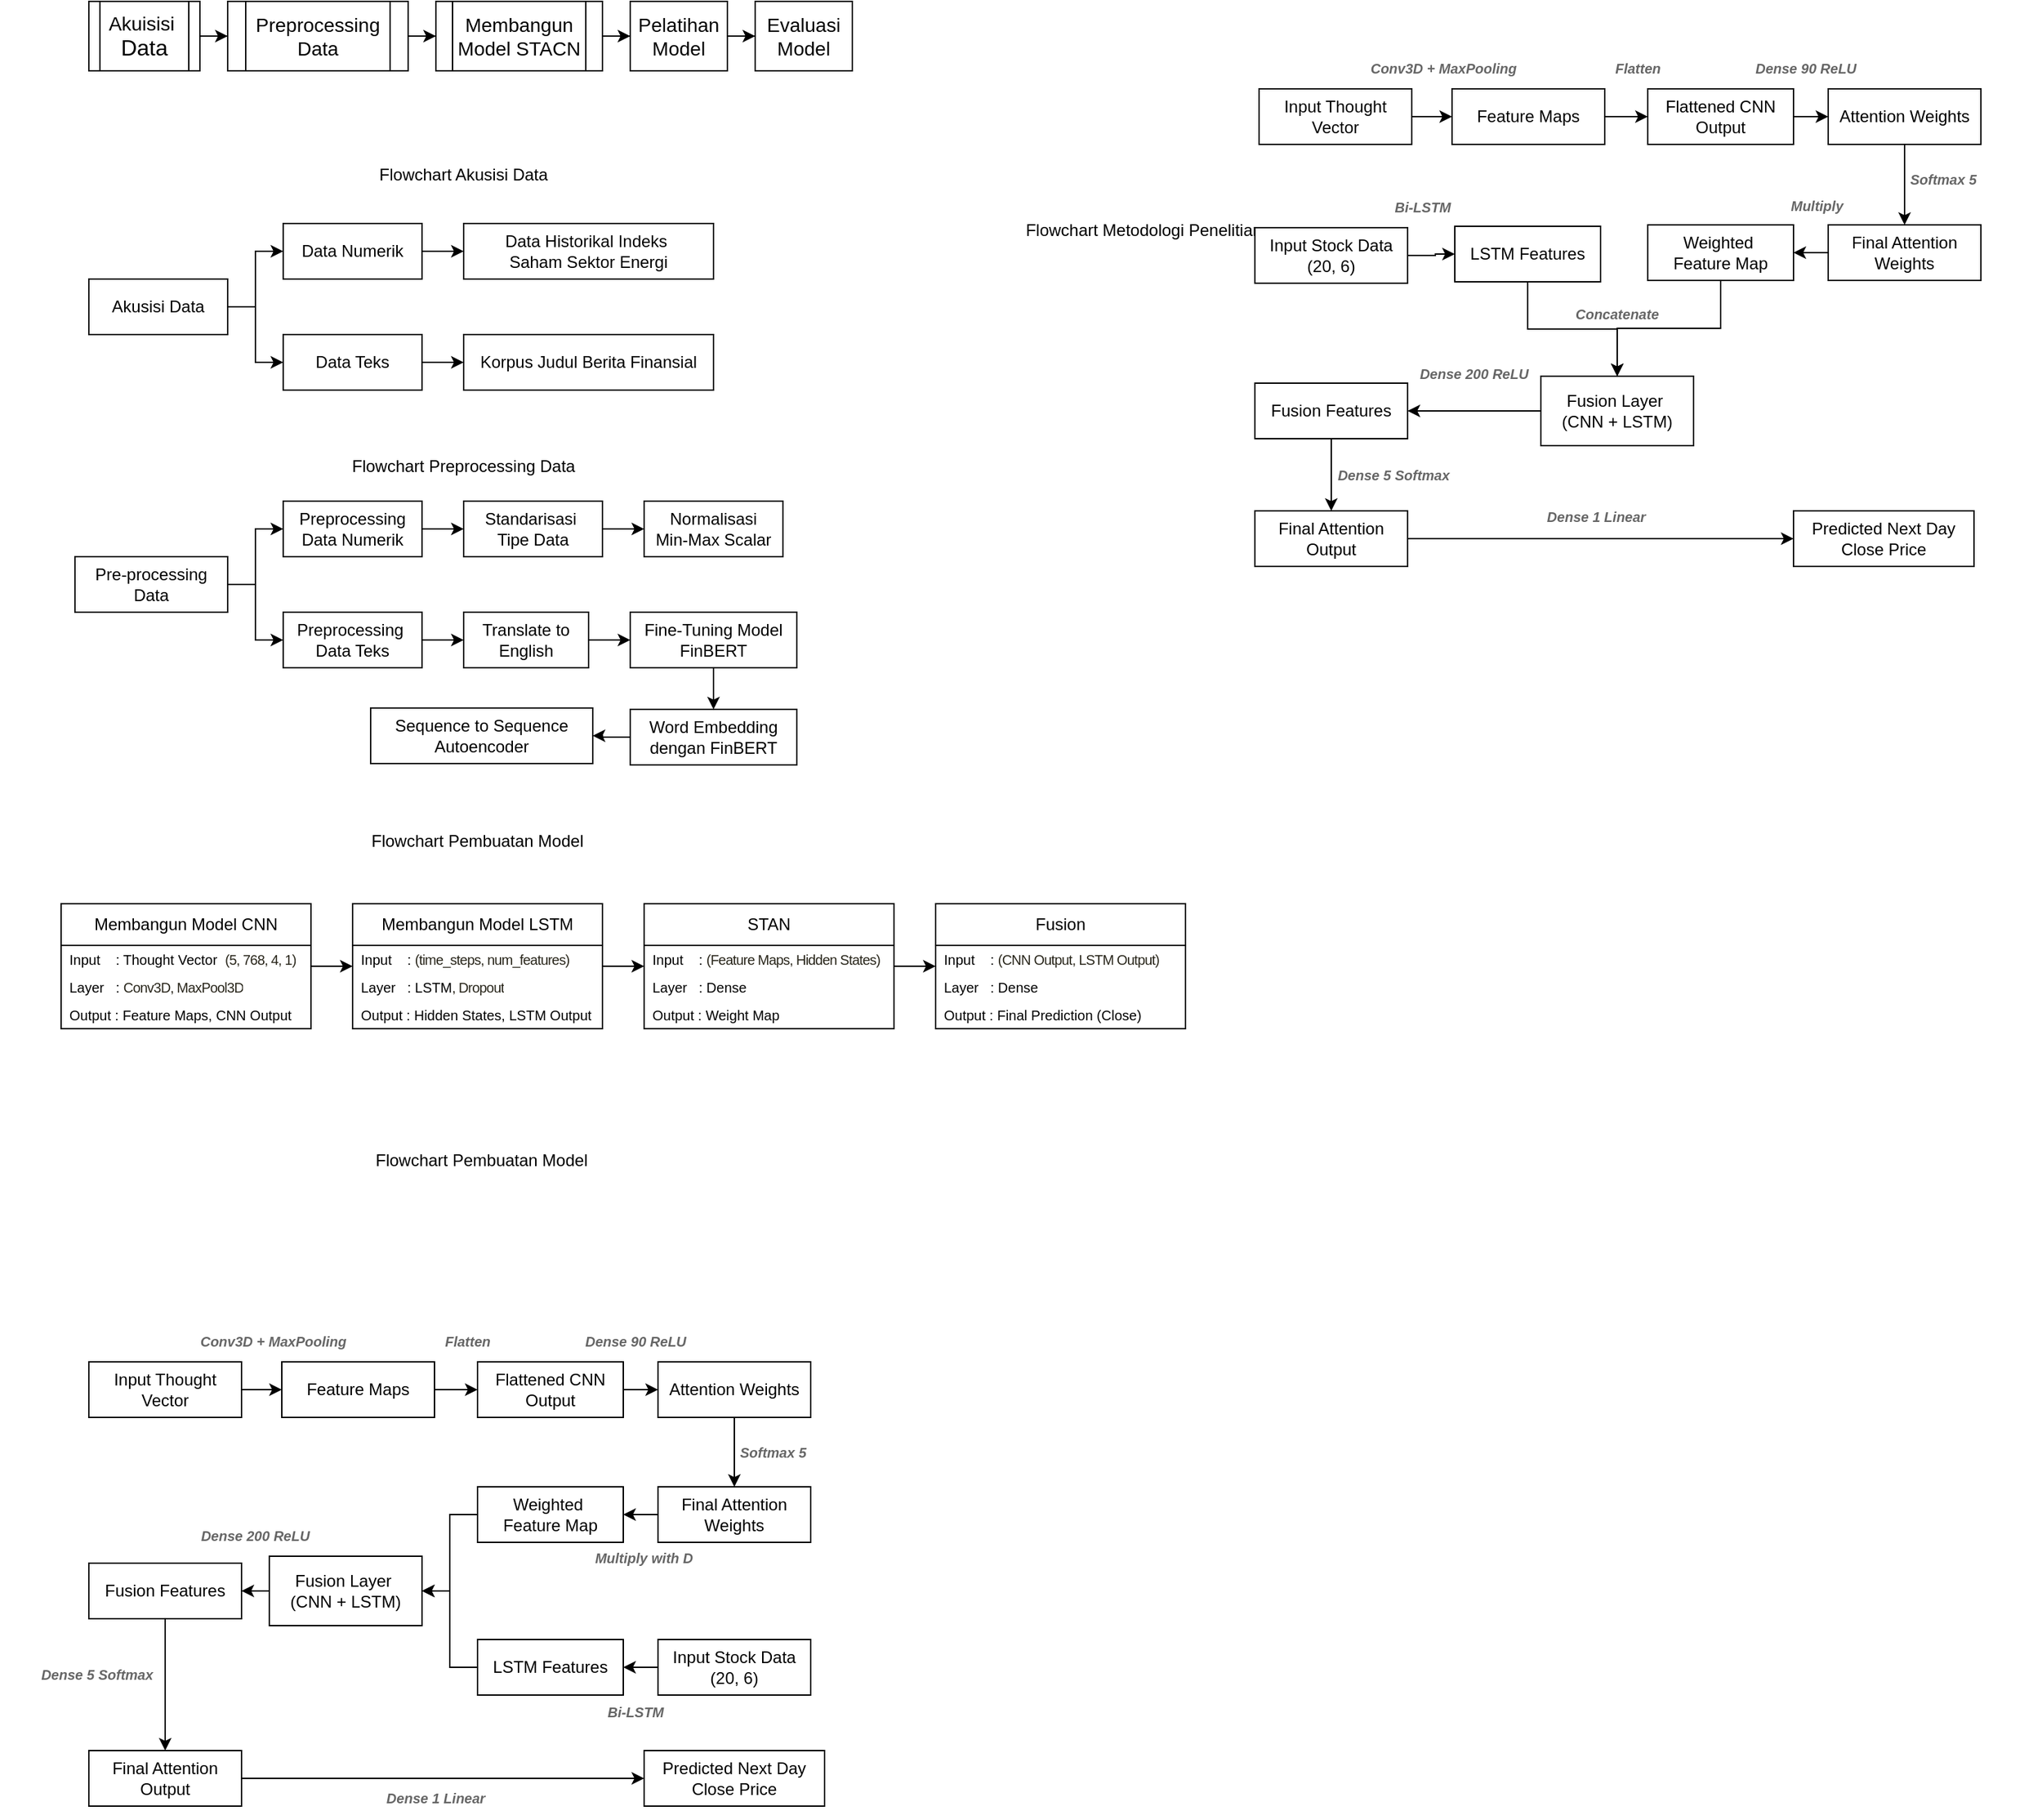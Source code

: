 <mxfile version="26.0.14">
  <diagram id="C5RBs43oDa-KdzZeNtuy" name="Page-1">
    <mxGraphModel dx="2117" dy="565" grid="1" gridSize="10" guides="1" tooltips="1" connect="1" arrows="1" fold="1" page="1" pageScale="1" pageWidth="827" pageHeight="1169" math="0" shadow="0">
      <root>
        <mxCell id="WIyWlLk6GJQsqaUBKTNV-0" />
        <mxCell id="WIyWlLk6GJQsqaUBKTNV-1" parent="WIyWlLk6GJQsqaUBKTNV-0" />
        <mxCell id="HtEW1fYLS7kj6EowUiSw-17" value="" style="edgeStyle=orthogonalEdgeStyle;rounded=0;orthogonalLoop=1;jettySize=auto;html=1;" parent="WIyWlLk6GJQsqaUBKTNV-1" source="HtEW1fYLS7kj6EowUiSw-15" target="HtEW1fYLS7kj6EowUiSw-16" edge="1">
          <mxGeometry relative="1" as="geometry" />
        </mxCell>
        <mxCell id="HtEW1fYLS7kj6EowUiSw-15" value="&lt;font style=&quot;font-size: 14px;&quot;&gt;Akuisisi&amp;nbsp;&lt;/font&gt;&lt;div&gt;&lt;font size=&quot;3&quot;&gt;Data&lt;/font&gt;&lt;/div&gt;" style="shape=process;whiteSpace=wrap;html=1;backgroundOutline=1;" parent="WIyWlLk6GJQsqaUBKTNV-1" vertex="1">
          <mxGeometry x="20" y="40" width="80" height="50" as="geometry" />
        </mxCell>
        <mxCell id="HtEW1fYLS7kj6EowUiSw-19" value="" style="edgeStyle=orthogonalEdgeStyle;rounded=0;orthogonalLoop=1;jettySize=auto;html=1;" parent="WIyWlLk6GJQsqaUBKTNV-1" source="HtEW1fYLS7kj6EowUiSw-16" target="HtEW1fYLS7kj6EowUiSw-18" edge="1">
          <mxGeometry relative="1" as="geometry" />
        </mxCell>
        <mxCell id="HtEW1fYLS7kj6EowUiSw-16" value="&lt;font style=&quot;font-size: 14px;&quot;&gt;Preprocessing Data&lt;/font&gt;" style="shape=process;whiteSpace=wrap;html=1;backgroundOutline=1;" parent="WIyWlLk6GJQsqaUBKTNV-1" vertex="1">
          <mxGeometry x="120" y="40" width="130" height="50" as="geometry" />
        </mxCell>
        <mxCell id="HtEW1fYLS7kj6EowUiSw-21" value="" style="edgeStyle=orthogonalEdgeStyle;rounded=0;orthogonalLoop=1;jettySize=auto;html=1;" parent="WIyWlLk6GJQsqaUBKTNV-1" source="HtEW1fYLS7kj6EowUiSw-18" target="HtEW1fYLS7kj6EowUiSw-20" edge="1">
          <mxGeometry relative="1" as="geometry" />
        </mxCell>
        <mxCell id="HtEW1fYLS7kj6EowUiSw-18" value="&lt;font style=&quot;font-size: 14px;&quot;&gt;Membangun Model STACN&lt;/font&gt;" style="shape=process;whiteSpace=wrap;html=1;backgroundOutline=1;" parent="WIyWlLk6GJQsqaUBKTNV-1" vertex="1">
          <mxGeometry x="270" y="40" width="120" height="50" as="geometry" />
        </mxCell>
        <mxCell id="HtEW1fYLS7kj6EowUiSw-109" value="" style="edgeStyle=orthogonalEdgeStyle;rounded=0;orthogonalLoop=1;jettySize=auto;html=1;" parent="WIyWlLk6GJQsqaUBKTNV-1" source="HtEW1fYLS7kj6EowUiSw-20" target="HtEW1fYLS7kj6EowUiSw-107" edge="1">
          <mxGeometry relative="1" as="geometry" />
        </mxCell>
        <mxCell id="HtEW1fYLS7kj6EowUiSw-20" value="&lt;font style=&quot;font-size: 14px;&quot;&gt;Pelatihan&lt;/font&gt;&lt;div&gt;&lt;font style=&quot;font-size: 14px;&quot;&gt;Model&lt;/font&gt;&lt;/div&gt;" style="whiteSpace=wrap;html=1;" parent="WIyWlLk6GJQsqaUBKTNV-1" vertex="1">
          <mxGeometry x="410" y="40" width="70" height="50" as="geometry" />
        </mxCell>
        <mxCell id="HtEW1fYLS7kj6EowUiSw-24" value="Flowchart Metodologi Penelitian" style="text;html=1;align=center;verticalAlign=middle;whiteSpace=wrap;rounded=0;" parent="WIyWlLk6GJQsqaUBKTNV-1" vertex="1">
          <mxGeometry x="640" y="190" width="280" height="30" as="geometry" />
        </mxCell>
        <mxCell id="HtEW1fYLS7kj6EowUiSw-35" value="Flowchart Akusisi Data" style="text;html=1;align=center;verticalAlign=middle;whiteSpace=wrap;rounded=0;" parent="WIyWlLk6GJQsqaUBKTNV-1" vertex="1">
          <mxGeometry x="150" y="150" width="280" height="30" as="geometry" />
        </mxCell>
        <mxCell id="HtEW1fYLS7kj6EowUiSw-39" style="edgeStyle=orthogonalEdgeStyle;rounded=0;orthogonalLoop=1;jettySize=auto;html=1;entryX=0;entryY=0.5;entryDx=0;entryDy=0;" parent="WIyWlLk6GJQsqaUBKTNV-1" source="HtEW1fYLS7kj6EowUiSw-36" target="HtEW1fYLS7kj6EowUiSw-37" edge="1">
          <mxGeometry relative="1" as="geometry" />
        </mxCell>
        <mxCell id="HtEW1fYLS7kj6EowUiSw-40" style="edgeStyle=orthogonalEdgeStyle;rounded=0;orthogonalLoop=1;jettySize=auto;html=1;" parent="WIyWlLk6GJQsqaUBKTNV-1" source="HtEW1fYLS7kj6EowUiSw-36" target="HtEW1fYLS7kj6EowUiSw-38" edge="1">
          <mxGeometry relative="1" as="geometry" />
        </mxCell>
        <mxCell id="HtEW1fYLS7kj6EowUiSw-36" value="Akusisi Data" style="rounded=0;whiteSpace=wrap;html=1;" parent="WIyWlLk6GJQsqaUBKTNV-1" vertex="1">
          <mxGeometry x="20" y="240" width="100" height="40" as="geometry" />
        </mxCell>
        <mxCell id="HtEW1fYLS7kj6EowUiSw-42" value="" style="edgeStyle=orthogonalEdgeStyle;rounded=0;orthogonalLoop=1;jettySize=auto;html=1;" parent="WIyWlLk6GJQsqaUBKTNV-1" source="HtEW1fYLS7kj6EowUiSw-37" target="HtEW1fYLS7kj6EowUiSw-41" edge="1">
          <mxGeometry relative="1" as="geometry" />
        </mxCell>
        <mxCell id="HtEW1fYLS7kj6EowUiSw-37" value="Data Numerik" style="rounded=0;whiteSpace=wrap;html=1;" parent="WIyWlLk6GJQsqaUBKTNV-1" vertex="1">
          <mxGeometry x="160" y="200" width="100" height="40" as="geometry" />
        </mxCell>
        <mxCell id="HtEW1fYLS7kj6EowUiSw-44" value="" style="edgeStyle=orthogonalEdgeStyle;rounded=0;orthogonalLoop=1;jettySize=auto;html=1;" parent="WIyWlLk6GJQsqaUBKTNV-1" source="HtEW1fYLS7kj6EowUiSw-38" target="HtEW1fYLS7kj6EowUiSw-43" edge="1">
          <mxGeometry relative="1" as="geometry" />
        </mxCell>
        <mxCell id="HtEW1fYLS7kj6EowUiSw-38" value="Data Teks" style="rounded=0;whiteSpace=wrap;html=1;" parent="WIyWlLk6GJQsqaUBKTNV-1" vertex="1">
          <mxGeometry x="160" y="280" width="100" height="40" as="geometry" />
        </mxCell>
        <mxCell id="HtEW1fYLS7kj6EowUiSw-41" value="Data Historikal Indeks&amp;nbsp;&lt;div&gt;Saham Sektor Energi&lt;/div&gt;" style="rounded=0;whiteSpace=wrap;html=1;" parent="WIyWlLk6GJQsqaUBKTNV-1" vertex="1">
          <mxGeometry x="290" y="200" width="180" height="40" as="geometry" />
        </mxCell>
        <mxCell id="HtEW1fYLS7kj6EowUiSw-43" value="Korpus Judul Berita Finansial" style="rounded=0;whiteSpace=wrap;html=1;" parent="WIyWlLk6GJQsqaUBKTNV-1" vertex="1">
          <mxGeometry x="290" y="280" width="180" height="40" as="geometry" />
        </mxCell>
        <mxCell id="HtEW1fYLS7kj6EowUiSw-45" value="Flowchart Preprocessing Data" style="text;html=1;align=center;verticalAlign=middle;whiteSpace=wrap;rounded=0;" parent="WIyWlLk6GJQsqaUBKTNV-1" vertex="1">
          <mxGeometry x="150" y="360" width="280" height="30" as="geometry" />
        </mxCell>
        <mxCell id="HtEW1fYLS7kj6EowUiSw-54" style="edgeStyle=orthogonalEdgeStyle;rounded=0;orthogonalLoop=1;jettySize=auto;html=1;entryX=0;entryY=0.5;entryDx=0;entryDy=0;" parent="WIyWlLk6GJQsqaUBKTNV-1" source="HtEW1fYLS7kj6EowUiSw-56" target="HtEW1fYLS7kj6EowUiSw-58" edge="1">
          <mxGeometry relative="1" as="geometry" />
        </mxCell>
        <mxCell id="HtEW1fYLS7kj6EowUiSw-55" style="edgeStyle=orthogonalEdgeStyle;rounded=0;orthogonalLoop=1;jettySize=auto;html=1;" parent="WIyWlLk6GJQsqaUBKTNV-1" source="HtEW1fYLS7kj6EowUiSw-56" target="HtEW1fYLS7kj6EowUiSw-60" edge="1">
          <mxGeometry relative="1" as="geometry" />
        </mxCell>
        <mxCell id="HtEW1fYLS7kj6EowUiSw-56" value="Pre-processing&lt;div&gt;Data&lt;/div&gt;" style="rounded=0;whiteSpace=wrap;html=1;" parent="WIyWlLk6GJQsqaUBKTNV-1" vertex="1">
          <mxGeometry x="10" y="440" width="110" height="40" as="geometry" />
        </mxCell>
        <mxCell id="HtEW1fYLS7kj6EowUiSw-57" value="" style="edgeStyle=orthogonalEdgeStyle;rounded=0;orthogonalLoop=1;jettySize=auto;html=1;" parent="WIyWlLk6GJQsqaUBKTNV-1" source="HtEW1fYLS7kj6EowUiSw-58" target="HtEW1fYLS7kj6EowUiSw-61" edge="1">
          <mxGeometry relative="1" as="geometry" />
        </mxCell>
        <mxCell id="HtEW1fYLS7kj6EowUiSw-58" value="Preprocessing Data Numerik" style="rounded=0;whiteSpace=wrap;html=1;" parent="WIyWlLk6GJQsqaUBKTNV-1" vertex="1">
          <mxGeometry x="160" y="400" width="100" height="40" as="geometry" />
        </mxCell>
        <mxCell id="HtEW1fYLS7kj6EowUiSw-59" value="" style="edgeStyle=orthogonalEdgeStyle;rounded=0;orthogonalLoop=1;jettySize=auto;html=1;" parent="WIyWlLk6GJQsqaUBKTNV-1" source="HtEW1fYLS7kj6EowUiSw-60" target="HtEW1fYLS7kj6EowUiSw-62" edge="1">
          <mxGeometry relative="1" as="geometry" />
        </mxCell>
        <mxCell id="HtEW1fYLS7kj6EowUiSw-60" value="Preprocessing&amp;nbsp;&lt;div&gt;Data Teks&lt;/div&gt;" style="rounded=0;whiteSpace=wrap;html=1;" parent="WIyWlLk6GJQsqaUBKTNV-1" vertex="1">
          <mxGeometry x="160" y="480" width="100" height="40" as="geometry" />
        </mxCell>
        <mxCell id="HtEW1fYLS7kj6EowUiSw-64" value="" style="edgeStyle=orthogonalEdgeStyle;rounded=0;orthogonalLoop=1;jettySize=auto;html=1;" parent="WIyWlLk6GJQsqaUBKTNV-1" source="HtEW1fYLS7kj6EowUiSw-61" target="HtEW1fYLS7kj6EowUiSw-63" edge="1">
          <mxGeometry relative="1" as="geometry" />
        </mxCell>
        <mxCell id="HtEW1fYLS7kj6EowUiSw-61" value="Standarisasi&amp;nbsp;&lt;div&gt;Tipe Data&lt;/div&gt;" style="rounded=0;whiteSpace=wrap;html=1;" parent="WIyWlLk6GJQsqaUBKTNV-1" vertex="1">
          <mxGeometry x="290" y="400" width="100" height="40" as="geometry" />
        </mxCell>
        <mxCell id="HtEW1fYLS7kj6EowUiSw-66" value="" style="edgeStyle=orthogonalEdgeStyle;rounded=0;orthogonalLoop=1;jettySize=auto;html=1;" parent="WIyWlLk6GJQsqaUBKTNV-1" source="HtEW1fYLS7kj6EowUiSw-62" target="HtEW1fYLS7kj6EowUiSw-65" edge="1">
          <mxGeometry relative="1" as="geometry" />
        </mxCell>
        <mxCell id="HtEW1fYLS7kj6EowUiSw-62" value="Translate to English" style="rounded=0;whiteSpace=wrap;html=1;" parent="WIyWlLk6GJQsqaUBKTNV-1" vertex="1">
          <mxGeometry x="290" y="480" width="90" height="40" as="geometry" />
        </mxCell>
        <mxCell id="HtEW1fYLS7kj6EowUiSw-63" value="Normalisasi&lt;div&gt;Min-Max Scalar&lt;/div&gt;" style="rounded=0;whiteSpace=wrap;html=1;" parent="WIyWlLk6GJQsqaUBKTNV-1" vertex="1">
          <mxGeometry x="420" y="400" width="100" height="40" as="geometry" />
        </mxCell>
        <mxCell id="HtEW1fYLS7kj6EowUiSw-68" value="" style="edgeStyle=orthogonalEdgeStyle;rounded=0;orthogonalLoop=1;jettySize=auto;html=1;" parent="WIyWlLk6GJQsqaUBKTNV-1" source="HtEW1fYLS7kj6EowUiSw-65" target="HtEW1fYLS7kj6EowUiSw-67" edge="1">
          <mxGeometry relative="1" as="geometry" />
        </mxCell>
        <mxCell id="HtEW1fYLS7kj6EowUiSw-65" value="Fine-Tuning Model FinBERT" style="rounded=0;whiteSpace=wrap;html=1;" parent="WIyWlLk6GJQsqaUBKTNV-1" vertex="1">
          <mxGeometry x="410" y="480" width="120" height="40" as="geometry" />
        </mxCell>
        <mxCell id="HtEW1fYLS7kj6EowUiSw-70" value="" style="edgeStyle=orthogonalEdgeStyle;rounded=0;orthogonalLoop=1;jettySize=auto;html=1;" parent="WIyWlLk6GJQsqaUBKTNV-1" source="HtEW1fYLS7kj6EowUiSw-67" target="HtEW1fYLS7kj6EowUiSw-69" edge="1">
          <mxGeometry relative="1" as="geometry" />
        </mxCell>
        <mxCell id="HtEW1fYLS7kj6EowUiSw-67" value="Word Embedding dengan FinBERT" style="rounded=0;whiteSpace=wrap;html=1;" parent="WIyWlLk6GJQsqaUBKTNV-1" vertex="1">
          <mxGeometry x="410" y="550" width="120" height="40" as="geometry" />
        </mxCell>
        <mxCell id="HtEW1fYLS7kj6EowUiSw-69" value="Sequence to Sequence Autoencoder" style="rounded=0;whiteSpace=wrap;html=1;" parent="WIyWlLk6GJQsqaUBKTNV-1" vertex="1">
          <mxGeometry x="223" y="549" width="160" height="40" as="geometry" />
        </mxCell>
        <mxCell id="HtEW1fYLS7kj6EowUiSw-89" value="Flowchart Pembuatan Model" style="text;html=1;align=center;verticalAlign=middle;whiteSpace=wrap;rounded=0;" parent="WIyWlLk6GJQsqaUBKTNV-1" vertex="1">
          <mxGeometry x="160" y="630" width="280" height="30" as="geometry" />
        </mxCell>
        <mxCell id="HtEW1fYLS7kj6EowUiSw-107" value="&lt;font style=&quot;font-size: 14px;&quot;&gt;Evaluasi&lt;/font&gt;&lt;div&gt;&lt;font style=&quot;font-size: 14px;&quot;&gt;Model&lt;/font&gt;&lt;/div&gt;" style="whiteSpace=wrap;html=1;" parent="WIyWlLk6GJQsqaUBKTNV-1" vertex="1">
          <mxGeometry x="500" y="40" width="70" height="50" as="geometry" />
        </mxCell>
        <mxCell id="HtEW1fYLS7kj6EowUiSw-125" value="" style="edgeStyle=orthogonalEdgeStyle;rounded=0;orthogonalLoop=1;jettySize=auto;html=1;" parent="WIyWlLk6GJQsqaUBKTNV-1" source="HtEW1fYLS7kj6EowUiSw-117" target="HtEW1fYLS7kj6EowUiSw-121" edge="1">
          <mxGeometry relative="1" as="geometry" />
        </mxCell>
        <mxCell id="HtEW1fYLS7kj6EowUiSw-117" value="Membangun Model CNN" style="swimlane;fontStyle=0;childLayout=stackLayout;horizontal=1;startSize=30;horizontalStack=0;resizeParent=1;resizeParentMax=0;resizeLast=0;collapsible=1;marginBottom=0;whiteSpace=wrap;html=1;" parent="WIyWlLk6GJQsqaUBKTNV-1" vertex="1">
          <mxGeometry y="690" width="180" height="90" as="geometry" />
        </mxCell>
        <mxCell id="HtEW1fYLS7kj6EowUiSw-118" value="&lt;font style=&quot;font-size: 10px;&quot;&gt;Input&amp;nbsp; &amp;nbsp; : Thought Vector&lt;span style=&quot;color: rgb(41, 38, 27); font-family: ui-monospace, SFMono-Regular, Menlo, Monaco, Consolas, &amp;quot;Liberation Mono&amp;quot;, &amp;quot;Courier New&amp;quot;, monospace; letter-spacing: -0.4px; white-space-collapse: preserve; background-color: rgb(255, 255, 255);&quot;&gt; &lt;/span&gt;&lt;span style=&quot;color: rgb(41, 38, 27); letter-spacing: -0.4px; white-space-collapse: preserve; background-color: rgb(255, 255, 255);&quot;&gt;&lt;font face=&quot;Helvetica&quot;&gt;(5, 768, 4, 1)&lt;/font&gt;&lt;/span&gt;&lt;/font&gt;" style="text;strokeColor=none;fillColor=none;align=left;verticalAlign=middle;spacingLeft=4;spacingRight=4;overflow=hidden;points=[[0,0.5],[1,0.5]];portConstraint=eastwest;rotatable=0;whiteSpace=wrap;html=1;" parent="HtEW1fYLS7kj6EowUiSw-117" vertex="1">
          <mxGeometry y="30" width="180" height="20" as="geometry" />
        </mxCell>
        <mxCell id="HtEW1fYLS7kj6EowUiSw-119" value="&lt;font style=&quot;font-size: 10px;&quot; face=&quot;Helvetica&quot;&gt;Layer&amp;nbsp; &amp;nbsp;:&amp;nbsp;&lt;span style=&quot;color: rgb(41, 38, 27); letter-spacing: -0.4px; white-space-collapse: preserve; background-color: rgb(255, 255, 255);&quot;&gt;Conv3D, MaxPool3D&lt;/span&gt;&lt;/font&gt;" style="text;strokeColor=none;fillColor=none;align=left;verticalAlign=middle;spacingLeft=4;spacingRight=4;overflow=hidden;points=[[0,0.5],[1,0.5]];portConstraint=eastwest;rotatable=0;whiteSpace=wrap;html=1;" parent="HtEW1fYLS7kj6EowUiSw-117" vertex="1">
          <mxGeometry y="50" width="180" height="20" as="geometry" />
        </mxCell>
        <mxCell id="HtEW1fYLS7kj6EowUiSw-120" value="&lt;font style=&quot;font-size: 10px;&quot;&gt;Output : Feature Maps,&amp;nbsp;&lt;/font&gt;&lt;span style=&quot;font-size: 10px;&quot;&gt;CNN Output&lt;/span&gt;" style="text;strokeColor=none;fillColor=none;align=left;verticalAlign=middle;spacingLeft=4;spacingRight=4;overflow=hidden;points=[[0,0.5],[1,0.5]];portConstraint=eastwest;rotatable=0;whiteSpace=wrap;html=1;" parent="HtEW1fYLS7kj6EowUiSw-117" vertex="1">
          <mxGeometry y="70" width="180" height="20" as="geometry" />
        </mxCell>
        <mxCell id="HtEW1fYLS7kj6EowUiSw-130" value="" style="edgeStyle=orthogonalEdgeStyle;rounded=0;orthogonalLoop=1;jettySize=auto;html=1;" parent="WIyWlLk6GJQsqaUBKTNV-1" source="HtEW1fYLS7kj6EowUiSw-121" target="HtEW1fYLS7kj6EowUiSw-126" edge="1">
          <mxGeometry relative="1" as="geometry" />
        </mxCell>
        <mxCell id="HtEW1fYLS7kj6EowUiSw-121" value="Membangun Model LSTM" style="swimlane;fontStyle=0;childLayout=stackLayout;horizontal=1;startSize=30;horizontalStack=0;resizeParent=1;resizeParentMax=0;resizeLast=0;collapsible=1;marginBottom=0;whiteSpace=wrap;html=1;" parent="WIyWlLk6GJQsqaUBKTNV-1" vertex="1">
          <mxGeometry x="210" y="690" width="180" height="90" as="geometry" />
        </mxCell>
        <mxCell id="HtEW1fYLS7kj6EowUiSw-122" value="&lt;font style=&quot;font-size: 10px;&quot;&gt;Input&amp;nbsp; &amp;nbsp; :&amp;nbsp;&lt;/font&gt;&lt;span style=&quot;color: rgb(41, 38, 27); letter-spacing: -0.4px; white-space-collapse: preserve; background-color: rgb(255, 255, 255);&quot;&gt;&lt;font face=&quot;Helvetica&quot; style=&quot;font-size: 10px;&quot;&gt;(time_steps, num_features)&lt;/font&gt;&lt;/span&gt;" style="text;strokeColor=none;fillColor=none;align=left;verticalAlign=middle;spacingLeft=4;spacingRight=4;overflow=hidden;points=[[0,0.5],[1,0.5]];portConstraint=eastwest;rotatable=0;whiteSpace=wrap;html=1;" parent="HtEW1fYLS7kj6EowUiSw-121" vertex="1">
          <mxGeometry y="30" width="180" height="20" as="geometry" />
        </mxCell>
        <mxCell id="HtEW1fYLS7kj6EowUiSw-123" value="&lt;font face=&quot;Helvetica&quot;&gt;Layer&amp;nbsp; &amp;nbsp;: LSTM&lt;span style=&quot;color: rgb(41, 38, 27); letter-spacing: -0.4px; white-space-collapse: preserve; background-color: rgb(255, 255, 255);&quot;&gt;, Dropout&lt;/span&gt;&lt;/font&gt;" style="text;strokeColor=none;fillColor=none;align=left;verticalAlign=middle;spacingLeft=4;spacingRight=4;overflow=hidden;points=[[0,0.5],[1,0.5]];portConstraint=eastwest;rotatable=0;whiteSpace=wrap;html=1;fontSize=10;" parent="HtEW1fYLS7kj6EowUiSw-121" vertex="1">
          <mxGeometry y="50" width="180" height="20" as="geometry" />
        </mxCell>
        <mxCell id="HtEW1fYLS7kj6EowUiSw-124" value="&lt;font face=&quot;Helvetica&quot;&gt;Output : Hidden States, LSTM Output&lt;/font&gt;" style="text;strokeColor=none;fillColor=none;align=left;verticalAlign=middle;spacingLeft=4;spacingRight=4;overflow=hidden;points=[[0,0.5],[1,0.5]];portConstraint=eastwest;rotatable=0;whiteSpace=wrap;html=1;fontSize=10;fontFamily=Times New Roman;" parent="HtEW1fYLS7kj6EowUiSw-121" vertex="1">
          <mxGeometry y="70" width="180" height="20" as="geometry" />
        </mxCell>
        <mxCell id="HtEW1fYLS7kj6EowUiSw-135" value="" style="edgeStyle=orthogonalEdgeStyle;rounded=0;orthogonalLoop=1;jettySize=auto;html=1;" parent="WIyWlLk6GJQsqaUBKTNV-1" source="HtEW1fYLS7kj6EowUiSw-126" target="HtEW1fYLS7kj6EowUiSw-131" edge="1">
          <mxGeometry relative="1" as="geometry" />
        </mxCell>
        <mxCell id="HtEW1fYLS7kj6EowUiSw-126" value="STAN" style="swimlane;fontStyle=0;childLayout=stackLayout;horizontal=1;startSize=30;horizontalStack=0;resizeParent=1;resizeParentMax=0;resizeLast=0;collapsible=1;marginBottom=0;whiteSpace=wrap;html=1;" parent="WIyWlLk6GJQsqaUBKTNV-1" vertex="1">
          <mxGeometry x="420" y="690" width="180" height="90" as="geometry" />
        </mxCell>
        <mxCell id="HtEW1fYLS7kj6EowUiSw-127" value="&lt;font style=&quot;font-size: 10px;&quot;&gt;Input&amp;nbsp; &amp;nbsp; :&amp;nbsp;&lt;/font&gt;&lt;span style=&quot;color: rgb(41, 38, 27); letter-spacing: -0.4px; white-space-collapse: preserve; background-color: rgb(255, 255, 255);&quot;&gt;&lt;font face=&quot;Helvetica&quot; style=&quot;font-size: 10px;&quot;&gt;(Feature Maps, Hidden States)&lt;/font&gt;&lt;/span&gt;" style="text;strokeColor=none;fillColor=none;align=left;verticalAlign=middle;spacingLeft=4;spacingRight=4;overflow=hidden;points=[[0,0.5],[1,0.5]];portConstraint=eastwest;rotatable=0;whiteSpace=wrap;html=1;" parent="HtEW1fYLS7kj6EowUiSw-126" vertex="1">
          <mxGeometry y="30" width="180" height="20" as="geometry" />
        </mxCell>
        <mxCell id="HtEW1fYLS7kj6EowUiSw-128" value="&lt;font face=&quot;Helvetica&quot;&gt;Layer&amp;nbsp; &amp;nbsp;: Dense&lt;/font&gt;" style="text;strokeColor=none;fillColor=none;align=left;verticalAlign=middle;spacingLeft=4;spacingRight=4;overflow=hidden;points=[[0,0.5],[1,0.5]];portConstraint=eastwest;rotatable=0;whiteSpace=wrap;html=1;fontSize=10;" parent="HtEW1fYLS7kj6EowUiSw-126" vertex="1">
          <mxGeometry y="50" width="180" height="20" as="geometry" />
        </mxCell>
        <mxCell id="HtEW1fYLS7kj6EowUiSw-129" value="&lt;font&gt;Output : Weight Map&lt;/font&gt;" style="text;strokeColor=none;fillColor=none;align=left;verticalAlign=middle;spacingLeft=4;spacingRight=4;overflow=hidden;points=[[0,0.5],[1,0.5]];portConstraint=eastwest;rotatable=0;whiteSpace=wrap;html=1;fontSize=10;" parent="HtEW1fYLS7kj6EowUiSw-126" vertex="1">
          <mxGeometry y="70" width="180" height="20" as="geometry" />
        </mxCell>
        <mxCell id="HtEW1fYLS7kj6EowUiSw-131" value="Fusion" style="swimlane;fontStyle=0;childLayout=stackLayout;horizontal=1;startSize=30;horizontalStack=0;resizeParent=1;resizeParentMax=0;resizeLast=0;collapsible=1;marginBottom=0;whiteSpace=wrap;html=1;" parent="WIyWlLk6GJQsqaUBKTNV-1" vertex="1">
          <mxGeometry x="630" y="690" width="180" height="90" as="geometry" />
        </mxCell>
        <mxCell id="HtEW1fYLS7kj6EowUiSw-132" value="&lt;font style=&quot;font-size: 10px;&quot;&gt;Input&amp;nbsp; &amp;nbsp; :&amp;nbsp;&lt;/font&gt;&lt;span style=&quot;color: rgb(41, 38, 27); letter-spacing: -0.4px; white-space-collapse: preserve; background-color: rgb(255, 255, 255);&quot;&gt;&lt;font face=&quot;Helvetica&quot; style=&quot;font-size: 10px;&quot;&gt;(CNN Output, LSTM Output)&lt;/font&gt;&lt;/span&gt;" style="text;strokeColor=none;fillColor=none;align=left;verticalAlign=middle;spacingLeft=4;spacingRight=4;overflow=hidden;points=[[0,0.5],[1,0.5]];portConstraint=eastwest;rotatable=0;whiteSpace=wrap;html=1;" parent="HtEW1fYLS7kj6EowUiSw-131" vertex="1">
          <mxGeometry y="30" width="180" height="20" as="geometry" />
        </mxCell>
        <mxCell id="HtEW1fYLS7kj6EowUiSw-133" value="&lt;font face=&quot;Helvetica&quot;&gt;Layer&amp;nbsp; &amp;nbsp;: Dense&lt;/font&gt;" style="text;strokeColor=none;fillColor=none;align=left;verticalAlign=middle;spacingLeft=4;spacingRight=4;overflow=hidden;points=[[0,0.5],[1,0.5]];portConstraint=eastwest;rotatable=0;whiteSpace=wrap;html=1;fontSize=10;" parent="HtEW1fYLS7kj6EowUiSw-131" vertex="1">
          <mxGeometry y="50" width="180" height="20" as="geometry" />
        </mxCell>
        <mxCell id="HtEW1fYLS7kj6EowUiSw-134" value="&lt;font&gt;Output : Final Prediction (Close)&lt;/font&gt;" style="text;strokeColor=none;fillColor=none;align=left;verticalAlign=middle;spacingLeft=4;spacingRight=4;overflow=hidden;points=[[0,0.5],[1,0.5]];portConstraint=eastwest;rotatable=0;whiteSpace=wrap;html=1;fontSize=10;" parent="HtEW1fYLS7kj6EowUiSw-131" vertex="1">
          <mxGeometry y="70" width="180" height="20" as="geometry" />
        </mxCell>
        <mxCell id="HtEW1fYLS7kj6EowUiSw-136" value="Flowchart Pembuatan Model" style="text;html=1;align=center;verticalAlign=middle;whiteSpace=wrap;rounded=0;" parent="WIyWlLk6GJQsqaUBKTNV-1" vertex="1">
          <mxGeometry x="163" y="860" width="280" height="30" as="geometry" />
        </mxCell>
        <mxCell id="8f97VUcGHPzPJ5FAFEIg-3" value="" style="edgeStyle=orthogonalEdgeStyle;rounded=0;orthogonalLoop=1;jettySize=auto;html=1;" parent="WIyWlLk6GJQsqaUBKTNV-1" source="8f97VUcGHPzPJ5FAFEIg-0" target="8f97VUcGHPzPJ5FAFEIg-2" edge="1">
          <mxGeometry relative="1" as="geometry" />
        </mxCell>
        <mxCell id="8f97VUcGHPzPJ5FAFEIg-0" value="Input Thought Vector" style="rounded=0;whiteSpace=wrap;html=1;" parent="WIyWlLk6GJQsqaUBKTNV-1" vertex="1">
          <mxGeometry x="20" y="1020" width="110" height="40" as="geometry" />
        </mxCell>
        <mxCell id="8f97VUcGHPzPJ5FAFEIg-23" value="" style="edgeStyle=orthogonalEdgeStyle;rounded=0;orthogonalLoop=1;jettySize=auto;html=1;" parent="WIyWlLk6GJQsqaUBKTNV-1" source="8f97VUcGHPzPJ5FAFEIg-2" target="8f97VUcGHPzPJ5FAFEIg-4" edge="1">
          <mxGeometry relative="1" as="geometry" />
        </mxCell>
        <mxCell id="8f97VUcGHPzPJ5FAFEIg-2" value="Feature Maps" style="rounded=0;whiteSpace=wrap;html=1;" parent="WIyWlLk6GJQsqaUBKTNV-1" vertex="1">
          <mxGeometry x="159" y="1020" width="110" height="40" as="geometry" />
        </mxCell>
        <mxCell id="8f97VUcGHPzPJ5FAFEIg-25" value="" style="edgeStyle=orthogonalEdgeStyle;rounded=0;orthogonalLoop=1;jettySize=auto;html=1;" parent="WIyWlLk6GJQsqaUBKTNV-1" source="8f97VUcGHPzPJ5FAFEIg-4" target="8f97VUcGHPzPJ5FAFEIg-5" edge="1">
          <mxGeometry relative="1" as="geometry" />
        </mxCell>
        <mxCell id="8f97VUcGHPzPJ5FAFEIg-4" value="Flattened CNN Output" style="rounded=0;whiteSpace=wrap;html=1;" parent="WIyWlLk6GJQsqaUBKTNV-1" vertex="1">
          <mxGeometry x="300" y="1020" width="105" height="40" as="geometry" />
        </mxCell>
        <mxCell id="8f97VUcGHPzPJ5FAFEIg-26" value="" style="edgeStyle=orthogonalEdgeStyle;rounded=0;orthogonalLoop=1;jettySize=auto;html=1;" parent="WIyWlLk6GJQsqaUBKTNV-1" source="8f97VUcGHPzPJ5FAFEIg-5" target="8f97VUcGHPzPJ5FAFEIg-6" edge="1">
          <mxGeometry relative="1" as="geometry" />
        </mxCell>
        <mxCell id="8f97VUcGHPzPJ5FAFEIg-5" value="Attention Weights" style="rounded=0;whiteSpace=wrap;html=1;" parent="WIyWlLk6GJQsqaUBKTNV-1" vertex="1">
          <mxGeometry x="430" y="1020" width="110" height="40" as="geometry" />
        </mxCell>
        <mxCell id="8f97VUcGHPzPJ5FAFEIg-27" value="" style="edgeStyle=orthogonalEdgeStyle;rounded=0;orthogonalLoop=1;jettySize=auto;html=1;" parent="WIyWlLk6GJQsqaUBKTNV-1" source="8f97VUcGHPzPJ5FAFEIg-6" target="8f97VUcGHPzPJ5FAFEIg-7" edge="1">
          <mxGeometry relative="1" as="geometry" />
        </mxCell>
        <mxCell id="8f97VUcGHPzPJ5FAFEIg-6" value="Final Attention Weights" style="rounded=0;whiteSpace=wrap;html=1;" parent="WIyWlLk6GJQsqaUBKTNV-1" vertex="1">
          <mxGeometry x="430" y="1110" width="110" height="40" as="geometry" />
        </mxCell>
        <mxCell id="8f97VUcGHPzPJ5FAFEIg-7" value="Weighted&amp;nbsp;&lt;div&gt;Feature Map&lt;/div&gt;" style="rounded=0;whiteSpace=wrap;html=1;" parent="WIyWlLk6GJQsqaUBKTNV-1" vertex="1">
          <mxGeometry x="300" y="1110" width="105" height="40" as="geometry" />
        </mxCell>
        <mxCell id="8f97VUcGHPzPJ5FAFEIg-29" value="" style="edgeStyle=orthogonalEdgeStyle;rounded=0;orthogonalLoop=1;jettySize=auto;html=1;" parent="WIyWlLk6GJQsqaUBKTNV-1" source="8f97VUcGHPzPJ5FAFEIg-8" target="8f97VUcGHPzPJ5FAFEIg-9" edge="1">
          <mxGeometry relative="1" as="geometry" />
        </mxCell>
        <mxCell id="8f97VUcGHPzPJ5FAFEIg-8" value="Input Stock Data (20, 6)" style="rounded=0;whiteSpace=wrap;html=1;" parent="WIyWlLk6GJQsqaUBKTNV-1" vertex="1">
          <mxGeometry x="430" y="1220" width="110" height="40" as="geometry" />
        </mxCell>
        <mxCell id="8f97VUcGHPzPJ5FAFEIg-9" value="LSTM Features" style="rounded=0;whiteSpace=wrap;html=1;" parent="WIyWlLk6GJQsqaUBKTNV-1" vertex="1">
          <mxGeometry x="300" y="1220" width="105" height="40" as="geometry" />
        </mxCell>
        <mxCell id="8f97VUcGHPzPJ5FAFEIg-33" value="" style="edgeStyle=orthogonalEdgeStyle;rounded=0;orthogonalLoop=1;jettySize=auto;html=1;" parent="WIyWlLk6GJQsqaUBKTNV-1" source="8f97VUcGHPzPJ5FAFEIg-10" target="8f97VUcGHPzPJ5FAFEIg-11" edge="1">
          <mxGeometry relative="1" as="geometry" />
        </mxCell>
        <mxCell id="8f97VUcGHPzPJ5FAFEIg-10" value="Fusion Layer&amp;nbsp;&lt;div&gt;(CNN + LSTM)&lt;/div&gt;" style="rounded=0;whiteSpace=wrap;html=1;" parent="WIyWlLk6GJQsqaUBKTNV-1" vertex="1">
          <mxGeometry x="150" y="1160" width="110" height="50" as="geometry" />
        </mxCell>
        <mxCell id="8f97VUcGHPzPJ5FAFEIg-34" value="" style="edgeStyle=orthogonalEdgeStyle;rounded=0;orthogonalLoop=1;jettySize=auto;html=1;" parent="WIyWlLk6GJQsqaUBKTNV-1" source="8f97VUcGHPzPJ5FAFEIg-11" target="8f97VUcGHPzPJ5FAFEIg-12" edge="1">
          <mxGeometry relative="1" as="geometry" />
        </mxCell>
        <mxCell id="8f97VUcGHPzPJ5FAFEIg-11" value="Fusion Features" style="rounded=0;whiteSpace=wrap;html=1;" parent="WIyWlLk6GJQsqaUBKTNV-1" vertex="1">
          <mxGeometry x="20" y="1165" width="110" height="40" as="geometry" />
        </mxCell>
        <mxCell id="8f97VUcGHPzPJ5FAFEIg-35" value="" style="edgeStyle=orthogonalEdgeStyle;rounded=0;orthogonalLoop=1;jettySize=auto;html=1;" parent="WIyWlLk6GJQsqaUBKTNV-1" source="8f97VUcGHPzPJ5FAFEIg-12" target="8f97VUcGHPzPJ5FAFEIg-13" edge="1">
          <mxGeometry relative="1" as="geometry" />
        </mxCell>
        <mxCell id="8f97VUcGHPzPJ5FAFEIg-12" value="Final Attention Output" style="rounded=0;whiteSpace=wrap;html=1;" parent="WIyWlLk6GJQsqaUBKTNV-1" vertex="1">
          <mxGeometry x="20" y="1300" width="110" height="40" as="geometry" />
        </mxCell>
        <mxCell id="8f97VUcGHPzPJ5FAFEIg-13" value="Predicted Next Day Close Price" style="rounded=0;whiteSpace=wrap;html=1;" parent="WIyWlLk6GJQsqaUBKTNV-1" vertex="1">
          <mxGeometry x="420" y="1300" width="130" height="40" as="geometry" />
        </mxCell>
        <mxCell id="8f97VUcGHPzPJ5FAFEIg-14" value="&lt;font style=&quot;color: rgb(102, 102, 102); font-size: 10px;&quot;&gt;&lt;b style=&quot;&quot;&gt;&lt;i&gt;Conv3D + MaxPooling&lt;/i&gt;&lt;/b&gt;&lt;/font&gt;" style="text;html=1;align=center;verticalAlign=middle;whiteSpace=wrap;rounded=0;" parent="WIyWlLk6GJQsqaUBKTNV-1" vertex="1">
          <mxGeometry x="83" y="990" width="140" height="30" as="geometry" />
        </mxCell>
        <mxCell id="8f97VUcGHPzPJ5FAFEIg-15" value="&lt;font style=&quot;font-size: 10px; color: rgb(102, 102, 102);&quot;&gt;&lt;b&gt;&lt;i&gt;Flatten&lt;/i&gt;&lt;/b&gt;&lt;/font&gt;" style="text;html=1;align=center;verticalAlign=middle;whiteSpace=wrap;rounded=0;" parent="WIyWlLk6GJQsqaUBKTNV-1" vertex="1">
          <mxGeometry x="223" y="990" width="140" height="30" as="geometry" />
        </mxCell>
        <mxCell id="8f97VUcGHPzPJ5FAFEIg-16" value="&lt;b&gt;&lt;i&gt;&lt;font style=&quot;font-size: 10px; color: light-dark(rgb(102, 102, 102), rgb(255, 255, 255));&quot;&gt;Dense 90 ReLU&lt;/font&gt;&lt;/i&gt;&lt;/b&gt;" style="text;html=1;align=center;verticalAlign=middle;whiteSpace=wrap;rounded=0;" parent="WIyWlLk6GJQsqaUBKTNV-1" vertex="1">
          <mxGeometry x="344" y="990" width="140" height="30" as="geometry" />
        </mxCell>
        <mxCell id="8f97VUcGHPzPJ5FAFEIg-17" value="&lt;b&gt;&lt;i&gt;&lt;font style=&quot;font-size: 10px; color: rgb(102, 102, 102);&quot;&gt;Softmax 5&lt;/font&gt;&lt;/i&gt;&lt;/b&gt;" style="text;html=1;align=center;verticalAlign=middle;whiteSpace=wrap;rounded=0;" parent="WIyWlLk6GJQsqaUBKTNV-1" vertex="1">
          <mxGeometry x="443" y="1070" width="140" height="30" as="geometry" />
        </mxCell>
        <mxCell id="8f97VUcGHPzPJ5FAFEIg-18" value="&lt;b&gt;&lt;i&gt;&lt;font style=&quot;font-size: 10px; color: rgb(102, 102, 102);&quot;&gt;Multiply with D&lt;/font&gt;&lt;/i&gt;&lt;/b&gt;" style="text;html=1;align=center;verticalAlign=middle;whiteSpace=wrap;rounded=0;" parent="WIyWlLk6GJQsqaUBKTNV-1" vertex="1">
          <mxGeometry x="350" y="1146" width="140" height="30" as="geometry" />
        </mxCell>
        <mxCell id="8f97VUcGHPzPJ5FAFEIg-19" value="&lt;b&gt;&lt;i&gt;&lt;font style=&quot;font-size: 10px; color: rgb(102, 102, 102);&quot;&gt;Bi-LSTM&lt;/font&gt;&lt;/i&gt;&lt;/b&gt;" style="text;html=1;align=center;verticalAlign=middle;whiteSpace=wrap;rounded=0;" parent="WIyWlLk6GJQsqaUBKTNV-1" vertex="1">
          <mxGeometry x="344" y="1257" width="140" height="30" as="geometry" />
        </mxCell>
        <mxCell id="8f97VUcGHPzPJ5FAFEIg-20" value="&lt;b&gt;&lt;i&gt;&lt;font style=&quot;font-size: 10px; color: rgb(102, 102, 102);&quot;&gt;Dense 200 ReLU&lt;/font&gt;&lt;/i&gt;&lt;/b&gt;" style="text;html=1;align=center;verticalAlign=middle;whiteSpace=wrap;rounded=0;" parent="WIyWlLk6GJQsqaUBKTNV-1" vertex="1">
          <mxGeometry x="70" y="1130" width="140" height="30" as="geometry" />
        </mxCell>
        <mxCell id="8f97VUcGHPzPJ5FAFEIg-21" value="&lt;font style=&quot;font-size: 10px; color: rgb(102, 102, 102);&quot;&gt;&lt;b&gt;&lt;i&gt;Dense 5 Softmax&lt;/i&gt;&lt;/b&gt;&lt;/font&gt;" style="text;html=1;align=center;verticalAlign=middle;whiteSpace=wrap;rounded=0;" parent="WIyWlLk6GJQsqaUBKTNV-1" vertex="1">
          <mxGeometry x="-44" y="1230" width="140" height="30" as="geometry" />
        </mxCell>
        <mxCell id="8f97VUcGHPzPJ5FAFEIg-22" value="&lt;b&gt;&lt;i&gt;&lt;font style=&quot;font-size: 10px; color: rgb(102, 102, 102);&quot;&gt;Dense 1 Linear&lt;/font&gt;&lt;/i&gt;&lt;/b&gt;" style="text;html=1;align=center;verticalAlign=middle;whiteSpace=wrap;rounded=0;" parent="WIyWlLk6GJQsqaUBKTNV-1" vertex="1">
          <mxGeometry x="200" y="1319" width="140" height="30" as="geometry" />
        </mxCell>
        <mxCell id="8f97VUcGHPzPJ5FAFEIg-31" style="edgeStyle=orthogonalEdgeStyle;rounded=0;orthogonalLoop=1;jettySize=auto;html=1;entryX=1;entryY=0.5;entryDx=0;entryDy=0;" parent="WIyWlLk6GJQsqaUBKTNV-1" source="8f97VUcGHPzPJ5FAFEIg-7" target="8f97VUcGHPzPJ5FAFEIg-10" edge="1">
          <mxGeometry relative="1" as="geometry">
            <Array as="points">
              <mxPoint x="280" y="1130" />
              <mxPoint x="280" y="1185" />
            </Array>
          </mxGeometry>
        </mxCell>
        <mxCell id="8f97VUcGHPzPJ5FAFEIg-32" style="edgeStyle=orthogonalEdgeStyle;rounded=0;orthogonalLoop=1;jettySize=auto;html=1;entryX=1;entryY=0.5;entryDx=0;entryDy=0;exitX=0;exitY=0.5;exitDx=0;exitDy=0;" parent="WIyWlLk6GJQsqaUBKTNV-1" source="8f97VUcGHPzPJ5FAFEIg-9" target="8f97VUcGHPzPJ5FAFEIg-10" edge="1">
          <mxGeometry relative="1" as="geometry">
            <mxPoint x="312.67" y="1259.5" as="sourcePoint" />
            <mxPoint x="270" y="1200" as="targetPoint" />
            <Array as="points">
              <mxPoint x="280" y="1240" />
              <mxPoint x="280" y="1185" />
            </Array>
          </mxGeometry>
        </mxCell>
        <mxCell id="8f97VUcGHPzPJ5FAFEIg-37" value="" style="edgeStyle=orthogonalEdgeStyle;rounded=0;orthogonalLoop=1;jettySize=auto;html=1;" parent="WIyWlLk6GJQsqaUBKTNV-1" source="8f97VUcGHPzPJ5FAFEIg-38" target="8f97VUcGHPzPJ5FAFEIg-40" edge="1">
          <mxGeometry relative="1" as="geometry" />
        </mxCell>
        <mxCell id="8f97VUcGHPzPJ5FAFEIg-38" value="Input Thought Vector" style="rounded=0;whiteSpace=wrap;html=1;" parent="WIyWlLk6GJQsqaUBKTNV-1" vertex="1">
          <mxGeometry x="863" y="103" width="110" height="40" as="geometry" />
        </mxCell>
        <mxCell id="8f97VUcGHPzPJ5FAFEIg-39" value="" style="edgeStyle=orthogonalEdgeStyle;rounded=0;orthogonalLoop=1;jettySize=auto;html=1;" parent="WIyWlLk6GJQsqaUBKTNV-1" source="8f97VUcGHPzPJ5FAFEIg-40" target="8f97VUcGHPzPJ5FAFEIg-42" edge="1">
          <mxGeometry relative="1" as="geometry" />
        </mxCell>
        <mxCell id="8f97VUcGHPzPJ5FAFEIg-40" value="Feature Maps" style="rounded=0;whiteSpace=wrap;html=1;" parent="WIyWlLk6GJQsqaUBKTNV-1" vertex="1">
          <mxGeometry x="1002" y="103" width="110" height="40" as="geometry" />
        </mxCell>
        <mxCell id="8f97VUcGHPzPJ5FAFEIg-41" value="" style="edgeStyle=orthogonalEdgeStyle;rounded=0;orthogonalLoop=1;jettySize=auto;html=1;" parent="WIyWlLk6GJQsqaUBKTNV-1" source="8f97VUcGHPzPJ5FAFEIg-42" target="8f97VUcGHPzPJ5FAFEIg-44" edge="1">
          <mxGeometry relative="1" as="geometry" />
        </mxCell>
        <mxCell id="8f97VUcGHPzPJ5FAFEIg-42" value="Flattened CNN Output" style="rounded=0;whiteSpace=wrap;html=1;" parent="WIyWlLk6GJQsqaUBKTNV-1" vertex="1">
          <mxGeometry x="1143" y="103" width="105" height="40" as="geometry" />
        </mxCell>
        <mxCell id="8f97VUcGHPzPJ5FAFEIg-43" value="" style="edgeStyle=orthogonalEdgeStyle;rounded=0;orthogonalLoop=1;jettySize=auto;html=1;" parent="WIyWlLk6GJQsqaUBKTNV-1" source="8f97VUcGHPzPJ5FAFEIg-44" target="8f97VUcGHPzPJ5FAFEIg-46" edge="1">
          <mxGeometry relative="1" as="geometry" />
        </mxCell>
        <mxCell id="8f97VUcGHPzPJ5FAFEIg-44" value="Attention Weights" style="rounded=0;whiteSpace=wrap;html=1;" parent="WIyWlLk6GJQsqaUBKTNV-1" vertex="1">
          <mxGeometry x="1273" y="103" width="110" height="40" as="geometry" />
        </mxCell>
        <mxCell id="8f97VUcGHPzPJ5FAFEIg-45" value="" style="edgeStyle=orthogonalEdgeStyle;rounded=0;orthogonalLoop=1;jettySize=auto;html=1;" parent="WIyWlLk6GJQsqaUBKTNV-1" source="8f97VUcGHPzPJ5FAFEIg-46" target="8f97VUcGHPzPJ5FAFEIg-47" edge="1">
          <mxGeometry relative="1" as="geometry" />
        </mxCell>
        <mxCell id="8f97VUcGHPzPJ5FAFEIg-46" value="Final Attention Weights" style="rounded=0;whiteSpace=wrap;html=1;" parent="WIyWlLk6GJQsqaUBKTNV-1" vertex="1">
          <mxGeometry x="1273" y="201" width="110" height="40" as="geometry" />
        </mxCell>
        <mxCell id="8f97VUcGHPzPJ5FAFEIg-73" style="edgeStyle=orthogonalEdgeStyle;rounded=0;orthogonalLoop=1;jettySize=auto;html=1;entryX=0.5;entryY=0;entryDx=0;entryDy=0;" parent="WIyWlLk6GJQsqaUBKTNV-1" source="8f97VUcGHPzPJ5FAFEIg-47" target="8f97VUcGHPzPJ5FAFEIg-52" edge="1">
          <mxGeometry relative="1" as="geometry" />
        </mxCell>
        <mxCell id="8f97VUcGHPzPJ5FAFEIg-47" value="Weighted&amp;nbsp;&lt;div&gt;Feature Map&lt;/div&gt;" style="rounded=0;whiteSpace=wrap;html=1;" parent="WIyWlLk6GJQsqaUBKTNV-1" vertex="1">
          <mxGeometry x="1143" y="201" width="105" height="40" as="geometry" />
        </mxCell>
        <mxCell id="8f97VUcGHPzPJ5FAFEIg-48" value="" style="edgeStyle=orthogonalEdgeStyle;rounded=0;orthogonalLoop=1;jettySize=auto;html=1;" parent="WIyWlLk6GJQsqaUBKTNV-1" source="8f97VUcGHPzPJ5FAFEIg-49" target="8f97VUcGHPzPJ5FAFEIg-50" edge="1">
          <mxGeometry relative="1" as="geometry" />
        </mxCell>
        <mxCell id="8f97VUcGHPzPJ5FAFEIg-49" value="Input Stock Data (20, 6)" style="rounded=0;whiteSpace=wrap;html=1;" parent="WIyWlLk6GJQsqaUBKTNV-1" vertex="1">
          <mxGeometry x="860" y="203" width="110" height="40" as="geometry" />
        </mxCell>
        <mxCell id="8f97VUcGHPzPJ5FAFEIg-71" style="edgeStyle=orthogonalEdgeStyle;rounded=0;orthogonalLoop=1;jettySize=auto;html=1;" parent="WIyWlLk6GJQsqaUBKTNV-1" source="8f97VUcGHPzPJ5FAFEIg-50" target="8f97VUcGHPzPJ5FAFEIg-52" edge="1">
          <mxGeometry relative="1" as="geometry" />
        </mxCell>
        <mxCell id="8f97VUcGHPzPJ5FAFEIg-50" value="LSTM Features" style="rounded=0;whiteSpace=wrap;html=1;" parent="WIyWlLk6GJQsqaUBKTNV-1" vertex="1">
          <mxGeometry x="1004" y="202" width="105" height="40" as="geometry" />
        </mxCell>
        <mxCell id="8f97VUcGHPzPJ5FAFEIg-51" value="" style="edgeStyle=orthogonalEdgeStyle;rounded=0;orthogonalLoop=1;jettySize=auto;html=1;" parent="WIyWlLk6GJQsqaUBKTNV-1" source="8f97VUcGHPzPJ5FAFEIg-52" target="8f97VUcGHPzPJ5FAFEIg-54" edge="1">
          <mxGeometry relative="1" as="geometry" />
        </mxCell>
        <mxCell id="8f97VUcGHPzPJ5FAFEIg-52" value="Fusion Layer&amp;nbsp;&lt;div&gt;(CNN + LSTM)&lt;/div&gt;" style="rounded=0;whiteSpace=wrap;html=1;" parent="WIyWlLk6GJQsqaUBKTNV-1" vertex="1">
          <mxGeometry x="1066" y="310" width="110" height="50" as="geometry" />
        </mxCell>
        <mxCell id="8f97VUcGHPzPJ5FAFEIg-53" value="" style="edgeStyle=orthogonalEdgeStyle;rounded=0;orthogonalLoop=1;jettySize=auto;html=1;" parent="WIyWlLk6GJQsqaUBKTNV-1" source="8f97VUcGHPzPJ5FAFEIg-54" target="8f97VUcGHPzPJ5FAFEIg-56" edge="1">
          <mxGeometry relative="1" as="geometry" />
        </mxCell>
        <mxCell id="8f97VUcGHPzPJ5FAFEIg-54" value="Fusion Features" style="rounded=0;whiteSpace=wrap;html=1;" parent="WIyWlLk6GJQsqaUBKTNV-1" vertex="1">
          <mxGeometry x="860" y="315" width="110" height="40" as="geometry" />
        </mxCell>
        <mxCell id="8f97VUcGHPzPJ5FAFEIg-55" value="" style="edgeStyle=orthogonalEdgeStyle;rounded=0;orthogonalLoop=1;jettySize=auto;html=1;entryX=0;entryY=0.5;entryDx=0;entryDy=0;" parent="WIyWlLk6GJQsqaUBKTNV-1" source="8f97VUcGHPzPJ5FAFEIg-56" target="8f97VUcGHPzPJ5FAFEIg-57" edge="1">
          <mxGeometry relative="1" as="geometry">
            <mxPoint x="1271" y="453" as="targetPoint" />
          </mxGeometry>
        </mxCell>
        <mxCell id="8f97VUcGHPzPJ5FAFEIg-56" value="Final Attention Output" style="rounded=0;whiteSpace=wrap;html=1;" parent="WIyWlLk6GJQsqaUBKTNV-1" vertex="1">
          <mxGeometry x="860" y="407" width="110" height="40" as="geometry" />
        </mxCell>
        <mxCell id="8f97VUcGHPzPJ5FAFEIg-57" value="Predicted Next Day Close Price" style="rounded=0;whiteSpace=wrap;html=1;" parent="WIyWlLk6GJQsqaUBKTNV-1" vertex="1">
          <mxGeometry x="1248" y="407" width="130" height="40" as="geometry" />
        </mxCell>
        <mxCell id="8f97VUcGHPzPJ5FAFEIg-58" value="&lt;font style=&quot;color: rgb(102, 102, 102); font-size: 10px;&quot;&gt;&lt;b style=&quot;&quot;&gt;&lt;i&gt;Conv3D + MaxPooling&lt;/i&gt;&lt;/b&gt;&lt;/font&gt;" style="text;html=1;align=center;verticalAlign=middle;whiteSpace=wrap;rounded=0;" parent="WIyWlLk6GJQsqaUBKTNV-1" vertex="1">
          <mxGeometry x="926" y="73" width="140" height="30" as="geometry" />
        </mxCell>
        <mxCell id="8f97VUcGHPzPJ5FAFEIg-59" value="&lt;font style=&quot;font-size: 10px; color: rgb(102, 102, 102);&quot;&gt;&lt;b&gt;&lt;i&gt;Flatten&lt;/i&gt;&lt;/b&gt;&lt;/font&gt;" style="text;html=1;align=center;verticalAlign=middle;whiteSpace=wrap;rounded=0;" parent="WIyWlLk6GJQsqaUBKTNV-1" vertex="1">
          <mxGeometry x="1066" y="73" width="140" height="30" as="geometry" />
        </mxCell>
        <mxCell id="8f97VUcGHPzPJ5FAFEIg-60" value="&lt;b&gt;&lt;i&gt;&lt;font style=&quot;font-size: 10px; color: light-dark(rgb(102, 102, 102), rgb(255, 255, 255));&quot;&gt;Dense 90 ReLU&lt;/font&gt;&lt;/i&gt;&lt;/b&gt;" style="text;html=1;align=center;verticalAlign=middle;whiteSpace=wrap;rounded=0;" parent="WIyWlLk6GJQsqaUBKTNV-1" vertex="1">
          <mxGeometry x="1187" y="73" width="140" height="30" as="geometry" />
        </mxCell>
        <mxCell id="8f97VUcGHPzPJ5FAFEIg-61" value="&lt;b&gt;&lt;i&gt;&lt;font style=&quot;font-size: 10px; color: rgb(102, 102, 102);&quot;&gt;Softmax 5&lt;/font&gt;&lt;/i&gt;&lt;/b&gt;" style="text;html=1;align=center;verticalAlign=middle;whiteSpace=wrap;rounded=0;" parent="WIyWlLk6GJQsqaUBKTNV-1" vertex="1">
          <mxGeometry x="1286" y="153" width="140" height="30" as="geometry" />
        </mxCell>
        <mxCell id="8f97VUcGHPzPJ5FAFEIg-62" value="&lt;b&gt;&lt;i&gt;&lt;font style=&quot;font-size: 10px; color: rgb(102, 102, 102);&quot;&gt;Multiply&lt;/font&gt;&lt;/i&gt;&lt;/b&gt;" style="text;html=1;align=center;verticalAlign=middle;whiteSpace=wrap;rounded=0;" parent="WIyWlLk6GJQsqaUBKTNV-1" vertex="1">
          <mxGeometry x="1195" y="172" width="140" height="30" as="geometry" />
        </mxCell>
        <mxCell id="8f97VUcGHPzPJ5FAFEIg-63" value="&lt;b&gt;&lt;i&gt;&lt;font style=&quot;font-size: 10px; color: rgb(102, 102, 102);&quot;&gt;Bi-LSTM&lt;/font&gt;&lt;/i&gt;&lt;/b&gt;" style="text;html=1;align=center;verticalAlign=middle;whiteSpace=wrap;rounded=0;" parent="WIyWlLk6GJQsqaUBKTNV-1" vertex="1">
          <mxGeometry x="911" y="173" width="140" height="30" as="geometry" />
        </mxCell>
        <mxCell id="8f97VUcGHPzPJ5FAFEIg-64" value="&lt;b&gt;&lt;i&gt;&lt;font style=&quot;font-size: 10px; color: rgb(102, 102, 102);&quot;&gt;Dense 200 ReLU&lt;/font&gt;&lt;/i&gt;&lt;/b&gt;" style="text;html=1;align=center;verticalAlign=middle;whiteSpace=wrap;rounded=0;" parent="WIyWlLk6GJQsqaUBKTNV-1" vertex="1">
          <mxGeometry x="948" y="293" width="140" height="30" as="geometry" />
        </mxCell>
        <mxCell id="8f97VUcGHPzPJ5FAFEIg-65" value="&lt;font style=&quot;font-size: 10px; color: rgb(102, 102, 102);&quot;&gt;&lt;b&gt;&lt;i&gt;Dense 5 Softmax&lt;/i&gt;&lt;/b&gt;&lt;/font&gt;" style="text;html=1;align=center;verticalAlign=middle;whiteSpace=wrap;rounded=0;" parent="WIyWlLk6GJQsqaUBKTNV-1" vertex="1">
          <mxGeometry x="890" y="366" width="140" height="30" as="geometry" />
        </mxCell>
        <mxCell id="8f97VUcGHPzPJ5FAFEIg-66" value="&lt;b&gt;&lt;i&gt;&lt;font style=&quot;font-size: 10px; color: rgb(102, 102, 102);&quot;&gt;Dense 1 Linear&lt;/font&gt;&lt;/i&gt;&lt;/b&gt;" style="text;html=1;align=center;verticalAlign=middle;whiteSpace=wrap;rounded=0;" parent="WIyWlLk6GJQsqaUBKTNV-1" vertex="1">
          <mxGeometry x="1036" y="396" width="140" height="30" as="geometry" />
        </mxCell>
        <mxCell id="8f97VUcGHPzPJ5FAFEIg-74" value="&lt;b&gt;&lt;i&gt;&lt;font style=&quot;font-size: 10px; color: rgb(102, 102, 102);&quot;&gt;Concatenate&lt;/font&gt;&lt;/i&gt;&lt;/b&gt;" style="text;html=1;align=center;verticalAlign=middle;whiteSpace=wrap;rounded=0;" parent="WIyWlLk6GJQsqaUBKTNV-1" vertex="1">
          <mxGeometry x="1051" y="250" width="140" height="30" as="geometry" />
        </mxCell>
      </root>
    </mxGraphModel>
  </diagram>
</mxfile>
